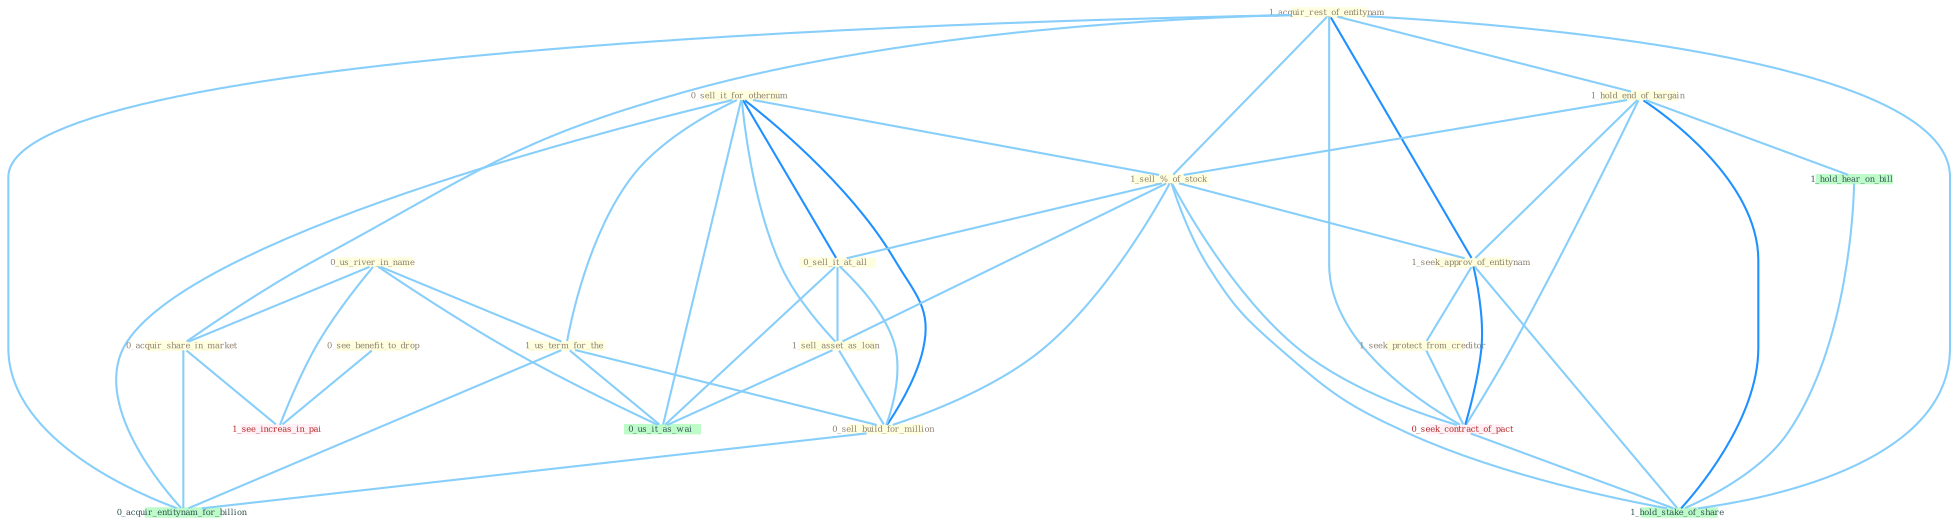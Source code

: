 Graph G{ 
    node
    [shape=polygon,style=filled,width=.5,height=.06,color="#BDFCC9",fixedsize=true,fontsize=4,
    fontcolor="#2f4f4f"];
    {node
    [color="#ffffe0", fontcolor="#8b7d6b"] "0_sell_it_for_othernum " "1_acquir_rest_of_entitynam " "0_see_benefit_to_drop " "1_hold_end_of_bargain " "1_sell_%_of_stock " "0_sell_it_at_all " "0_us_river_in_name " "0_acquir_share_in_market " "1_seek_approv_of_entitynam " "1_sell_asset_as_loan " "1_us_term_for_the " "1_seek_protect_from_creditor " "0_sell_build_for_million "}
{node [color="#fff0f5", fontcolor="#b22222"] "0_seek_contract_of_pact " "1_see_increas_in_pai "}
edge [color="#B0E2FF"];

	"0_sell_it_for_othernum " -- "1_sell_%_of_stock " [w="1", color="#87cefa" ];
	"0_sell_it_for_othernum " -- "0_sell_it_at_all " [w="2", color="#1e90ff" , len=0.8];
	"0_sell_it_for_othernum " -- "1_sell_asset_as_loan " [w="1", color="#87cefa" ];
	"0_sell_it_for_othernum " -- "1_us_term_for_the " [w="1", color="#87cefa" ];
	"0_sell_it_for_othernum " -- "0_sell_build_for_million " [w="2", color="#1e90ff" , len=0.8];
	"0_sell_it_for_othernum " -- "0_us_it_as_wai " [w="1", color="#87cefa" ];
	"0_sell_it_for_othernum " -- "0_acquir_entitynam_for_billion " [w="1", color="#87cefa" ];
	"1_acquir_rest_of_entitynam " -- "1_hold_end_of_bargain " [w="1", color="#87cefa" ];
	"1_acquir_rest_of_entitynam " -- "1_sell_%_of_stock " [w="1", color="#87cefa" ];
	"1_acquir_rest_of_entitynam " -- "0_acquir_share_in_market " [w="1", color="#87cefa" ];
	"1_acquir_rest_of_entitynam " -- "1_seek_approv_of_entitynam " [w="2", color="#1e90ff" , len=0.8];
	"1_acquir_rest_of_entitynam " -- "0_seek_contract_of_pact " [w="1", color="#87cefa" ];
	"1_acquir_rest_of_entitynam " -- "0_acquir_entitynam_for_billion " [w="1", color="#87cefa" ];
	"1_acquir_rest_of_entitynam " -- "1_hold_stake_of_share " [w="1", color="#87cefa" ];
	"0_see_benefit_to_drop " -- "1_see_increas_in_pai " [w="1", color="#87cefa" ];
	"1_hold_end_of_bargain " -- "1_sell_%_of_stock " [w="1", color="#87cefa" ];
	"1_hold_end_of_bargain " -- "1_seek_approv_of_entitynam " [w="1", color="#87cefa" ];
	"1_hold_end_of_bargain " -- "0_seek_contract_of_pact " [w="1", color="#87cefa" ];
	"1_hold_end_of_bargain " -- "1_hold_hear_on_bill " [w="1", color="#87cefa" ];
	"1_hold_end_of_bargain " -- "1_hold_stake_of_share " [w="2", color="#1e90ff" , len=0.8];
	"1_sell_%_of_stock " -- "0_sell_it_at_all " [w="1", color="#87cefa" ];
	"1_sell_%_of_stock " -- "1_seek_approv_of_entitynam " [w="1", color="#87cefa" ];
	"1_sell_%_of_stock " -- "1_sell_asset_as_loan " [w="1", color="#87cefa" ];
	"1_sell_%_of_stock " -- "0_sell_build_for_million " [w="1", color="#87cefa" ];
	"1_sell_%_of_stock " -- "0_seek_contract_of_pact " [w="1", color="#87cefa" ];
	"1_sell_%_of_stock " -- "1_hold_stake_of_share " [w="1", color="#87cefa" ];
	"0_sell_it_at_all " -- "1_sell_asset_as_loan " [w="1", color="#87cefa" ];
	"0_sell_it_at_all " -- "0_sell_build_for_million " [w="1", color="#87cefa" ];
	"0_sell_it_at_all " -- "0_us_it_as_wai " [w="1", color="#87cefa" ];
	"0_us_river_in_name " -- "0_acquir_share_in_market " [w="1", color="#87cefa" ];
	"0_us_river_in_name " -- "1_us_term_for_the " [w="1", color="#87cefa" ];
	"0_us_river_in_name " -- "0_us_it_as_wai " [w="1", color="#87cefa" ];
	"0_us_river_in_name " -- "1_see_increas_in_pai " [w="1", color="#87cefa" ];
	"0_acquir_share_in_market " -- "0_acquir_entitynam_for_billion " [w="1", color="#87cefa" ];
	"0_acquir_share_in_market " -- "1_see_increas_in_pai " [w="1", color="#87cefa" ];
	"1_seek_approv_of_entitynam " -- "1_seek_protect_from_creditor " [w="1", color="#87cefa" ];
	"1_seek_approv_of_entitynam " -- "0_seek_contract_of_pact " [w="2", color="#1e90ff" , len=0.8];
	"1_seek_approv_of_entitynam " -- "1_hold_stake_of_share " [w="1", color="#87cefa" ];
	"1_sell_asset_as_loan " -- "0_sell_build_for_million " [w="1", color="#87cefa" ];
	"1_sell_asset_as_loan " -- "0_us_it_as_wai " [w="1", color="#87cefa" ];
	"1_us_term_for_the " -- "0_sell_build_for_million " [w="1", color="#87cefa" ];
	"1_us_term_for_the " -- "0_us_it_as_wai " [w="1", color="#87cefa" ];
	"1_us_term_for_the " -- "0_acquir_entitynam_for_billion " [w="1", color="#87cefa" ];
	"1_seek_protect_from_creditor " -- "0_seek_contract_of_pact " [w="1", color="#87cefa" ];
	"0_sell_build_for_million " -- "0_acquir_entitynam_for_billion " [w="1", color="#87cefa" ];
	"0_seek_contract_of_pact " -- "1_hold_stake_of_share " [w="1", color="#87cefa" ];
	"1_hold_hear_on_bill " -- "1_hold_stake_of_share " [w="1", color="#87cefa" ];
}